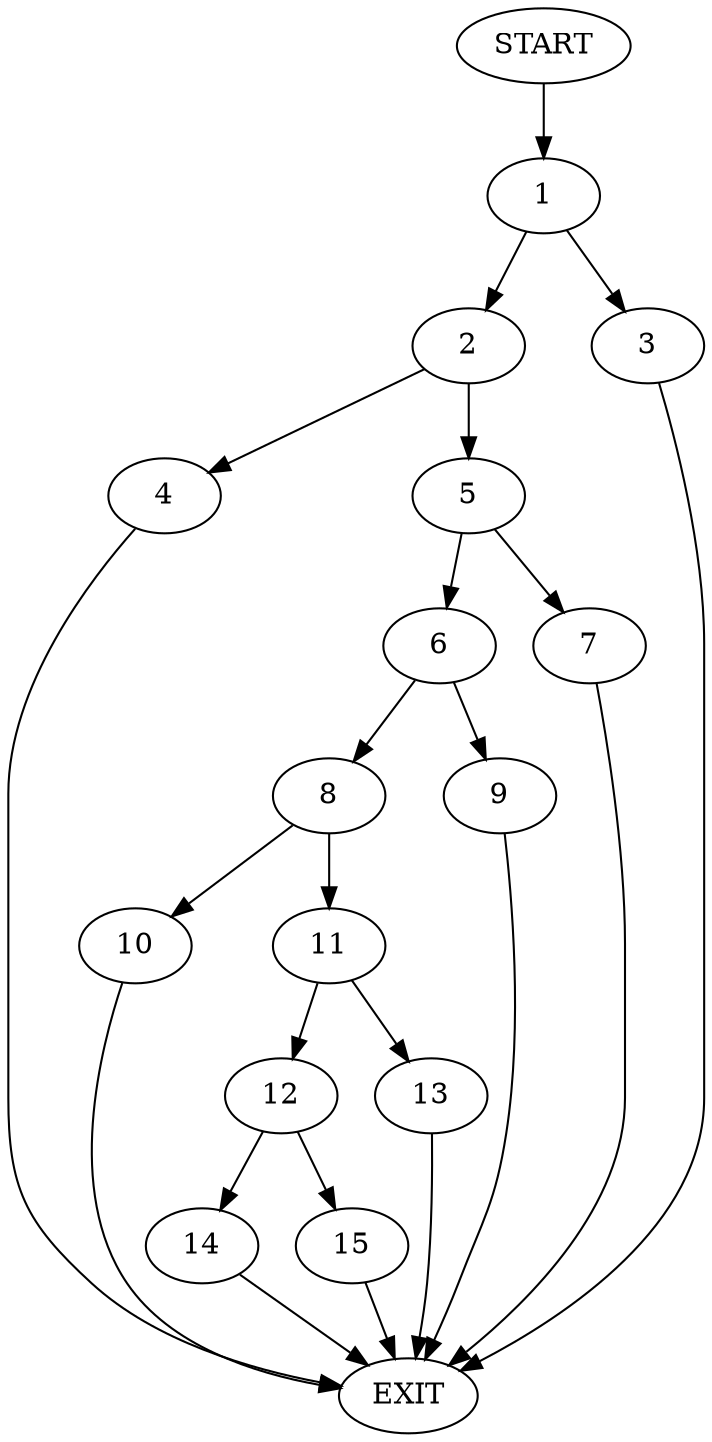 digraph {
0 [label="START"]
16 [label="EXIT"]
0 -> 1
1 -> 2
1 -> 3
3 -> 16
2 -> 4
2 -> 5
4 -> 16
5 -> 6
5 -> 7
6 -> 8
6 -> 9
7 -> 16
8 -> 10
8 -> 11
9 -> 16
11 -> 12
11 -> 13
10 -> 16
12 -> 14
12 -> 15
13 -> 16
15 -> 16
14 -> 16
}
